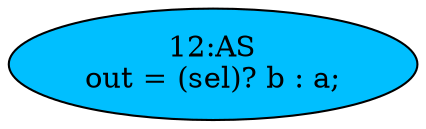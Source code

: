 strict digraph "" {
	node [label="\N"];
	"12:AS"	[ast="<pyverilog.vparser.ast.Assign object at 0x7ff7909f3450>",
		def_var="['out']",
		fillcolor=deepskyblue,
		label="12:AS
out = (sel)? b : a;",
		statements="[]",
		style=filled,
		typ=Assign,
		use_var="['sel', 'b', 'a']"];
}
